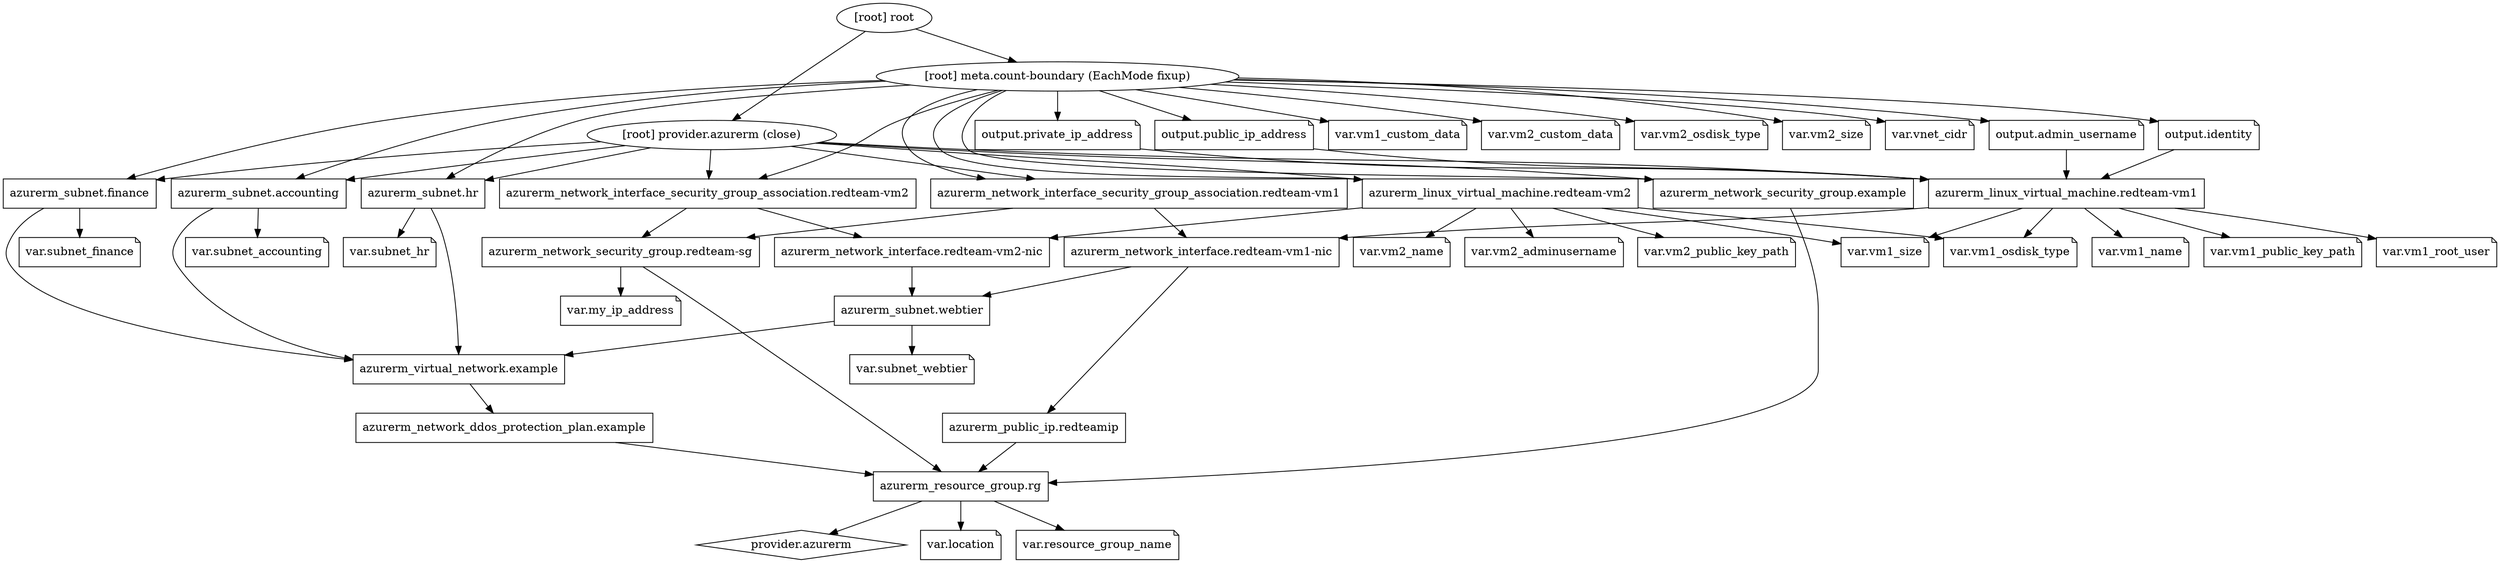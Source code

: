 digraph {
	compound = "true"
	newrank = "true"
	subgraph "root" {
		"[root] azurerm_linux_virtual_machine.redteam-vm1" [label = "azurerm_linux_virtual_machine.redteam-vm1", shape = "box"]
		"[root] azurerm_linux_virtual_machine.redteam-vm2" [label = "azurerm_linux_virtual_machine.redteam-vm2", shape = "box"]
		"[root] azurerm_network_ddos_protection_plan.example" [label = "azurerm_network_ddos_protection_plan.example", shape = "box"]
		"[root] azurerm_network_interface.redteam-vm1-nic" [label = "azurerm_network_interface.redteam-vm1-nic", shape = "box"]
		"[root] azurerm_network_interface.redteam-vm2-nic" [label = "azurerm_network_interface.redteam-vm2-nic", shape = "box"]
		"[root] azurerm_network_interface_security_group_association.redteam-vm1" [label = "azurerm_network_interface_security_group_association.redteam-vm1", shape = "box"]
		"[root] azurerm_network_interface_security_group_association.redteam-vm2" [label = "azurerm_network_interface_security_group_association.redteam-vm2", shape = "box"]
		"[root] azurerm_network_security_group.example" [label = "azurerm_network_security_group.example", shape = "box"]
		"[root] azurerm_network_security_group.redteam-sg" [label = "azurerm_network_security_group.redteam-sg", shape = "box"]
		"[root] azurerm_public_ip.redteamip" [label = "azurerm_public_ip.redteamip", shape = "box"]
		"[root] azurerm_resource_group.rg" [label = "azurerm_resource_group.rg", shape = "box"]
		"[root] azurerm_subnet.accounting" [label = "azurerm_subnet.accounting", shape = "box"]
		"[root] azurerm_subnet.finance" [label = "azurerm_subnet.finance", shape = "box"]
		"[root] azurerm_subnet.hr" [label = "azurerm_subnet.hr", shape = "box"]
		"[root] azurerm_subnet.webtier" [label = "azurerm_subnet.webtier", shape = "box"]
		"[root] azurerm_virtual_network.example" [label = "azurerm_virtual_network.example", shape = "box"]
		"[root] output.admin_username" [label = "output.admin_username", shape = "note"]
		"[root] output.identity" [label = "output.identity", shape = "note"]
		"[root] output.private_ip_address" [label = "output.private_ip_address", shape = "note"]
		"[root] output.public_ip_address" [label = "output.public_ip_address", shape = "note"]
		"[root] provider.azurerm" [label = "provider.azurerm", shape = "diamond"]
		"[root] var.location" [label = "var.location", shape = "note"]
		"[root] var.my_ip_address" [label = "var.my_ip_address", shape = "note"]
		"[root] var.resource_group_name" [label = "var.resource_group_name", shape = "note"]
		"[root] var.subnet_accounting" [label = "var.subnet_accounting", shape = "note"]
		"[root] var.subnet_finance" [label = "var.subnet_finance", shape = "note"]
		"[root] var.subnet_hr" [label = "var.subnet_hr", shape = "note"]
		"[root] var.subnet_webtier" [label = "var.subnet_webtier", shape = "note"]
		"[root] var.vm1_custom_data" [label = "var.vm1_custom_data", shape = "note"]
		"[root] var.vm1_name" [label = "var.vm1_name", shape = "note"]
		"[root] var.vm1_osdisk_type" [label = "var.vm1_osdisk_type", shape = "note"]
		"[root] var.vm1_public_key_path" [label = "var.vm1_public_key_path", shape = "note"]
		"[root] var.vm1_root_user" [label = "var.vm1_root_user", shape = "note"]
		"[root] var.vm1_size" [label = "var.vm1_size", shape = "note"]
		"[root] var.vm2_adminusername" [label = "var.vm2_adminusername", shape = "note"]
		"[root] var.vm2_custom_data" [label = "var.vm2_custom_data", shape = "note"]
		"[root] var.vm2_name" [label = "var.vm2_name", shape = "note"]
		"[root] var.vm2_osdisk_type" [label = "var.vm2_osdisk_type", shape = "note"]
		"[root] var.vm2_public_key_path" [label = "var.vm2_public_key_path", shape = "note"]
		"[root] var.vm2_size" [label = "var.vm2_size", shape = "note"]
		"[root] var.vnet_cidr" [label = "var.vnet_cidr", shape = "note"]
		"[root] azurerm_linux_virtual_machine.redteam-vm1" -> "[root] azurerm_network_interface.redteam-vm1-nic"
		"[root] azurerm_linux_virtual_machine.redteam-vm1" -> "[root] var.vm1_name"
		"[root] azurerm_linux_virtual_machine.redteam-vm1" -> "[root] var.vm1_osdisk_type"
		"[root] azurerm_linux_virtual_machine.redteam-vm1" -> "[root] var.vm1_public_key_path"
		"[root] azurerm_linux_virtual_machine.redteam-vm1" -> "[root] var.vm1_root_user"
		"[root] azurerm_linux_virtual_machine.redteam-vm1" -> "[root] var.vm1_size"
		"[root] azurerm_linux_virtual_machine.redteam-vm2" -> "[root] azurerm_network_interface.redteam-vm2-nic"
		"[root] azurerm_linux_virtual_machine.redteam-vm2" -> "[root] var.vm1_osdisk_type"
		"[root] azurerm_linux_virtual_machine.redteam-vm2" -> "[root] var.vm1_size"
		"[root] azurerm_linux_virtual_machine.redteam-vm2" -> "[root] var.vm2_adminusername"
		"[root] azurerm_linux_virtual_machine.redteam-vm2" -> "[root] var.vm2_name"
		"[root] azurerm_linux_virtual_machine.redteam-vm2" -> "[root] var.vm2_public_key_path"
		"[root] azurerm_network_ddos_protection_plan.example" -> "[root] azurerm_resource_group.rg"
		"[root] azurerm_network_interface.redteam-vm1-nic" -> "[root] azurerm_public_ip.redteamip"
		"[root] azurerm_network_interface.redteam-vm1-nic" -> "[root] azurerm_subnet.webtier"
		"[root] azurerm_network_interface.redteam-vm2-nic" -> "[root] azurerm_subnet.webtier"
		"[root] azurerm_network_interface_security_group_association.redteam-vm1" -> "[root] azurerm_network_interface.redteam-vm1-nic"
		"[root] azurerm_network_interface_security_group_association.redteam-vm1" -> "[root] azurerm_network_security_group.redteam-sg"
		"[root] azurerm_network_interface_security_group_association.redteam-vm2" -> "[root] azurerm_network_interface.redteam-vm2-nic"
		"[root] azurerm_network_interface_security_group_association.redteam-vm2" -> "[root] azurerm_network_security_group.redteam-sg"
		"[root] azurerm_network_security_group.example" -> "[root] azurerm_resource_group.rg"
		"[root] azurerm_network_security_group.redteam-sg" -> "[root] azurerm_resource_group.rg"
		"[root] azurerm_network_security_group.redteam-sg" -> "[root] var.my_ip_address"
		"[root] azurerm_public_ip.redteamip" -> "[root] azurerm_resource_group.rg"
		"[root] azurerm_resource_group.rg" -> "[root] provider.azurerm"
		"[root] azurerm_resource_group.rg" -> "[root] var.location"
		"[root] azurerm_resource_group.rg" -> "[root] var.resource_group_name"
		"[root] azurerm_subnet.accounting" -> "[root] azurerm_virtual_network.example"
		"[root] azurerm_subnet.accounting" -> "[root] var.subnet_accounting"
		"[root] azurerm_subnet.finance" -> "[root] azurerm_virtual_network.example"
		"[root] azurerm_subnet.finance" -> "[root] var.subnet_finance"
		"[root] azurerm_subnet.hr" -> "[root] azurerm_virtual_network.example"
		"[root] azurerm_subnet.hr" -> "[root] var.subnet_hr"
		"[root] azurerm_subnet.webtier" -> "[root] azurerm_virtual_network.example"
		"[root] azurerm_subnet.webtier" -> "[root] var.subnet_webtier"
		"[root] azurerm_virtual_network.example" -> "[root] azurerm_network_ddos_protection_plan.example"
		"[root] meta.count-boundary (EachMode fixup)" -> "[root] azurerm_linux_virtual_machine.redteam-vm2"
		"[root] meta.count-boundary (EachMode fixup)" -> "[root] azurerm_network_interface_security_group_association.redteam-vm1"
		"[root] meta.count-boundary (EachMode fixup)" -> "[root] azurerm_network_interface_security_group_association.redteam-vm2"
		"[root] meta.count-boundary (EachMode fixup)" -> "[root] azurerm_network_security_group.example"
		"[root] meta.count-boundary (EachMode fixup)" -> "[root] azurerm_subnet.accounting"
		"[root] meta.count-boundary (EachMode fixup)" -> "[root] azurerm_subnet.finance"
		"[root] meta.count-boundary (EachMode fixup)" -> "[root] azurerm_subnet.hr"
		"[root] meta.count-boundary (EachMode fixup)" -> "[root] output.admin_username"
		"[root] meta.count-boundary (EachMode fixup)" -> "[root] output.identity"
		"[root] meta.count-boundary (EachMode fixup)" -> "[root] output.private_ip_address"
		"[root] meta.count-boundary (EachMode fixup)" -> "[root] output.public_ip_address"
		"[root] meta.count-boundary (EachMode fixup)" -> "[root] var.vm1_custom_data"
		"[root] meta.count-boundary (EachMode fixup)" -> "[root] var.vm2_custom_data"
		"[root] meta.count-boundary (EachMode fixup)" -> "[root] var.vm2_osdisk_type"
		"[root] meta.count-boundary (EachMode fixup)" -> "[root] var.vm2_size"
		"[root] meta.count-boundary (EachMode fixup)" -> "[root] var.vnet_cidr"
		"[root] output.admin_username" -> "[root] azurerm_linux_virtual_machine.redteam-vm1"
		"[root] output.identity" -> "[root] azurerm_linux_virtual_machine.redteam-vm1"
		"[root] output.private_ip_address" -> "[root] azurerm_linux_virtual_machine.redteam-vm1"
		"[root] output.public_ip_address" -> "[root] azurerm_linux_virtual_machine.redteam-vm1"
		"[root] provider.azurerm (close)" -> "[root] azurerm_linux_virtual_machine.redteam-vm1"
		"[root] provider.azurerm (close)" -> "[root] azurerm_linux_virtual_machine.redteam-vm2"
		"[root] provider.azurerm (close)" -> "[root] azurerm_network_interface_security_group_association.redteam-vm1"
		"[root] provider.azurerm (close)" -> "[root] azurerm_network_interface_security_group_association.redteam-vm2"
		"[root] provider.azurerm (close)" -> "[root] azurerm_network_security_group.example"
		"[root] provider.azurerm (close)" -> "[root] azurerm_subnet.accounting"
		"[root] provider.azurerm (close)" -> "[root] azurerm_subnet.finance"
		"[root] provider.azurerm (close)" -> "[root] azurerm_subnet.hr"
		"[root] root" -> "[root] meta.count-boundary (EachMode fixup)"
		"[root] root" -> "[root] provider.azurerm (close)"
	}
}

